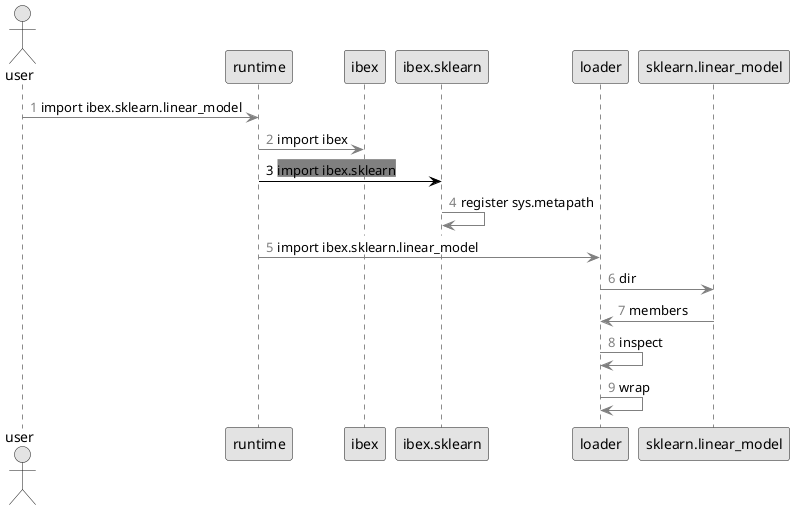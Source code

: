 @startuml

skinparam monochrome true
skinparam shadowing false

actor user

autonumber 1 "<font color=grey>"
user -[#grey]> runtime: <back:white>import ibex.sklearn.linear_model</back>
autonumber 2 "<font color=grey>"
runtime -[#grey]> ibex: <back:white>import ibex</back>
autonumber 3 "<font color=black>"
runtime -[#black]> ibex.sklearn: <back:grey>import ibex.sklearn</back>
autonumber 4 "<font color=grey>"
ibex.sklearn -[#grey]> ibex.sklearn: <back:white>register sys.metapath</back>
autonumber 5 "<font color=grey>"
runtime -[#grey]> loader: <back:white>import ibex.sklearn.linear_model</back>
autonumber 6 "<font color=grey>"
loader -[#grey]> sklearn.linear_model: <back:white>dir</back>
autonumber 7 "<font color=grey>"
sklearn.linear_model -[#grey]> loader: <back:white>members</back>
autonumber 8 "<font color=grey>"
loader -[#grey]> loader: <back:white>inspect</back>
autonumber 9 "<font color=grey>"
loader -[#grey]> loader: <back:white>wrap</back>

@enduml